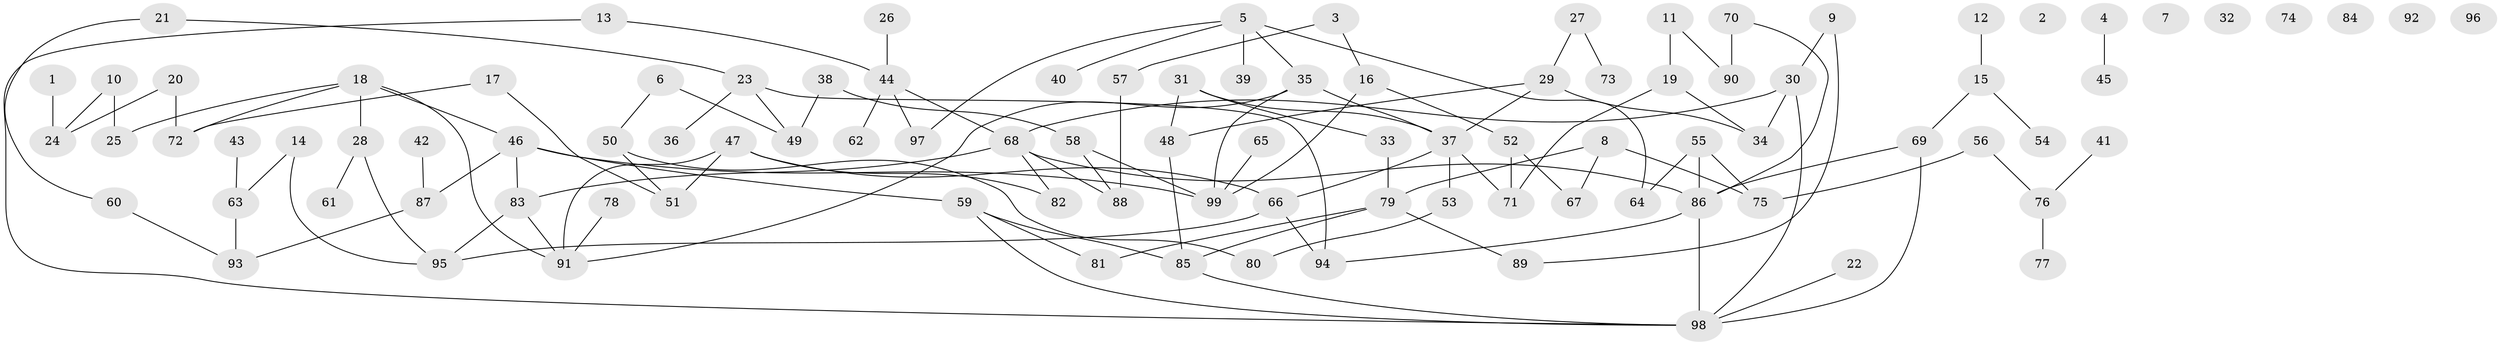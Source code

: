 // coarse degree distribution, {7: 0.0625, 4: 0.15625, 3: 0.1875, 2: 0.25, 5: 0.125, 6: 0.09375, 1: 0.09375, 11: 0.03125}
// Generated by graph-tools (version 1.1) at 2025/48/03/04/25 22:48:21]
// undirected, 99 vertices, 124 edges
graph export_dot {
  node [color=gray90,style=filled];
  1;
  2;
  3;
  4;
  5;
  6;
  7;
  8;
  9;
  10;
  11;
  12;
  13;
  14;
  15;
  16;
  17;
  18;
  19;
  20;
  21;
  22;
  23;
  24;
  25;
  26;
  27;
  28;
  29;
  30;
  31;
  32;
  33;
  34;
  35;
  36;
  37;
  38;
  39;
  40;
  41;
  42;
  43;
  44;
  45;
  46;
  47;
  48;
  49;
  50;
  51;
  52;
  53;
  54;
  55;
  56;
  57;
  58;
  59;
  60;
  61;
  62;
  63;
  64;
  65;
  66;
  67;
  68;
  69;
  70;
  71;
  72;
  73;
  74;
  75;
  76;
  77;
  78;
  79;
  80;
  81;
  82;
  83;
  84;
  85;
  86;
  87;
  88;
  89;
  90;
  91;
  92;
  93;
  94;
  95;
  96;
  97;
  98;
  99;
  1 -- 24;
  3 -- 16;
  3 -- 57;
  4 -- 45;
  5 -- 35;
  5 -- 39;
  5 -- 40;
  5 -- 64;
  5 -- 97;
  6 -- 49;
  6 -- 50;
  8 -- 67;
  8 -- 75;
  8 -- 79;
  9 -- 30;
  9 -- 89;
  10 -- 24;
  10 -- 25;
  11 -- 19;
  11 -- 90;
  12 -- 15;
  13 -- 44;
  13 -- 98;
  14 -- 63;
  14 -- 95;
  15 -- 54;
  15 -- 69;
  16 -- 52;
  16 -- 99;
  17 -- 51;
  17 -- 72;
  18 -- 25;
  18 -- 28;
  18 -- 46;
  18 -- 72;
  18 -- 91;
  19 -- 34;
  19 -- 71;
  20 -- 24;
  20 -- 72;
  21 -- 23;
  21 -- 60;
  22 -- 98;
  23 -- 36;
  23 -- 49;
  23 -- 94;
  26 -- 44;
  27 -- 29;
  27 -- 73;
  28 -- 61;
  28 -- 95;
  29 -- 34;
  29 -- 37;
  29 -- 48;
  30 -- 34;
  30 -- 68;
  30 -- 98;
  31 -- 33;
  31 -- 37;
  31 -- 48;
  33 -- 79;
  35 -- 37;
  35 -- 91;
  35 -- 99;
  37 -- 53;
  37 -- 66;
  37 -- 71;
  38 -- 49;
  38 -- 58;
  41 -- 76;
  42 -- 87;
  43 -- 63;
  44 -- 62;
  44 -- 68;
  44 -- 97;
  46 -- 59;
  46 -- 83;
  46 -- 87;
  46 -- 99;
  47 -- 51;
  47 -- 66;
  47 -- 82;
  47 -- 91;
  48 -- 85;
  50 -- 51;
  50 -- 80;
  52 -- 67;
  52 -- 71;
  53 -- 80;
  55 -- 64;
  55 -- 75;
  55 -- 86;
  56 -- 75;
  56 -- 76;
  57 -- 88;
  58 -- 88;
  58 -- 99;
  59 -- 81;
  59 -- 85;
  59 -- 98;
  60 -- 93;
  63 -- 93;
  65 -- 99;
  66 -- 94;
  66 -- 95;
  68 -- 82;
  68 -- 83;
  68 -- 86;
  68 -- 88;
  69 -- 86;
  69 -- 98;
  70 -- 86;
  70 -- 90;
  76 -- 77;
  78 -- 91;
  79 -- 81;
  79 -- 85;
  79 -- 89;
  83 -- 91;
  83 -- 95;
  85 -- 98;
  86 -- 94;
  86 -- 98;
  87 -- 93;
}
